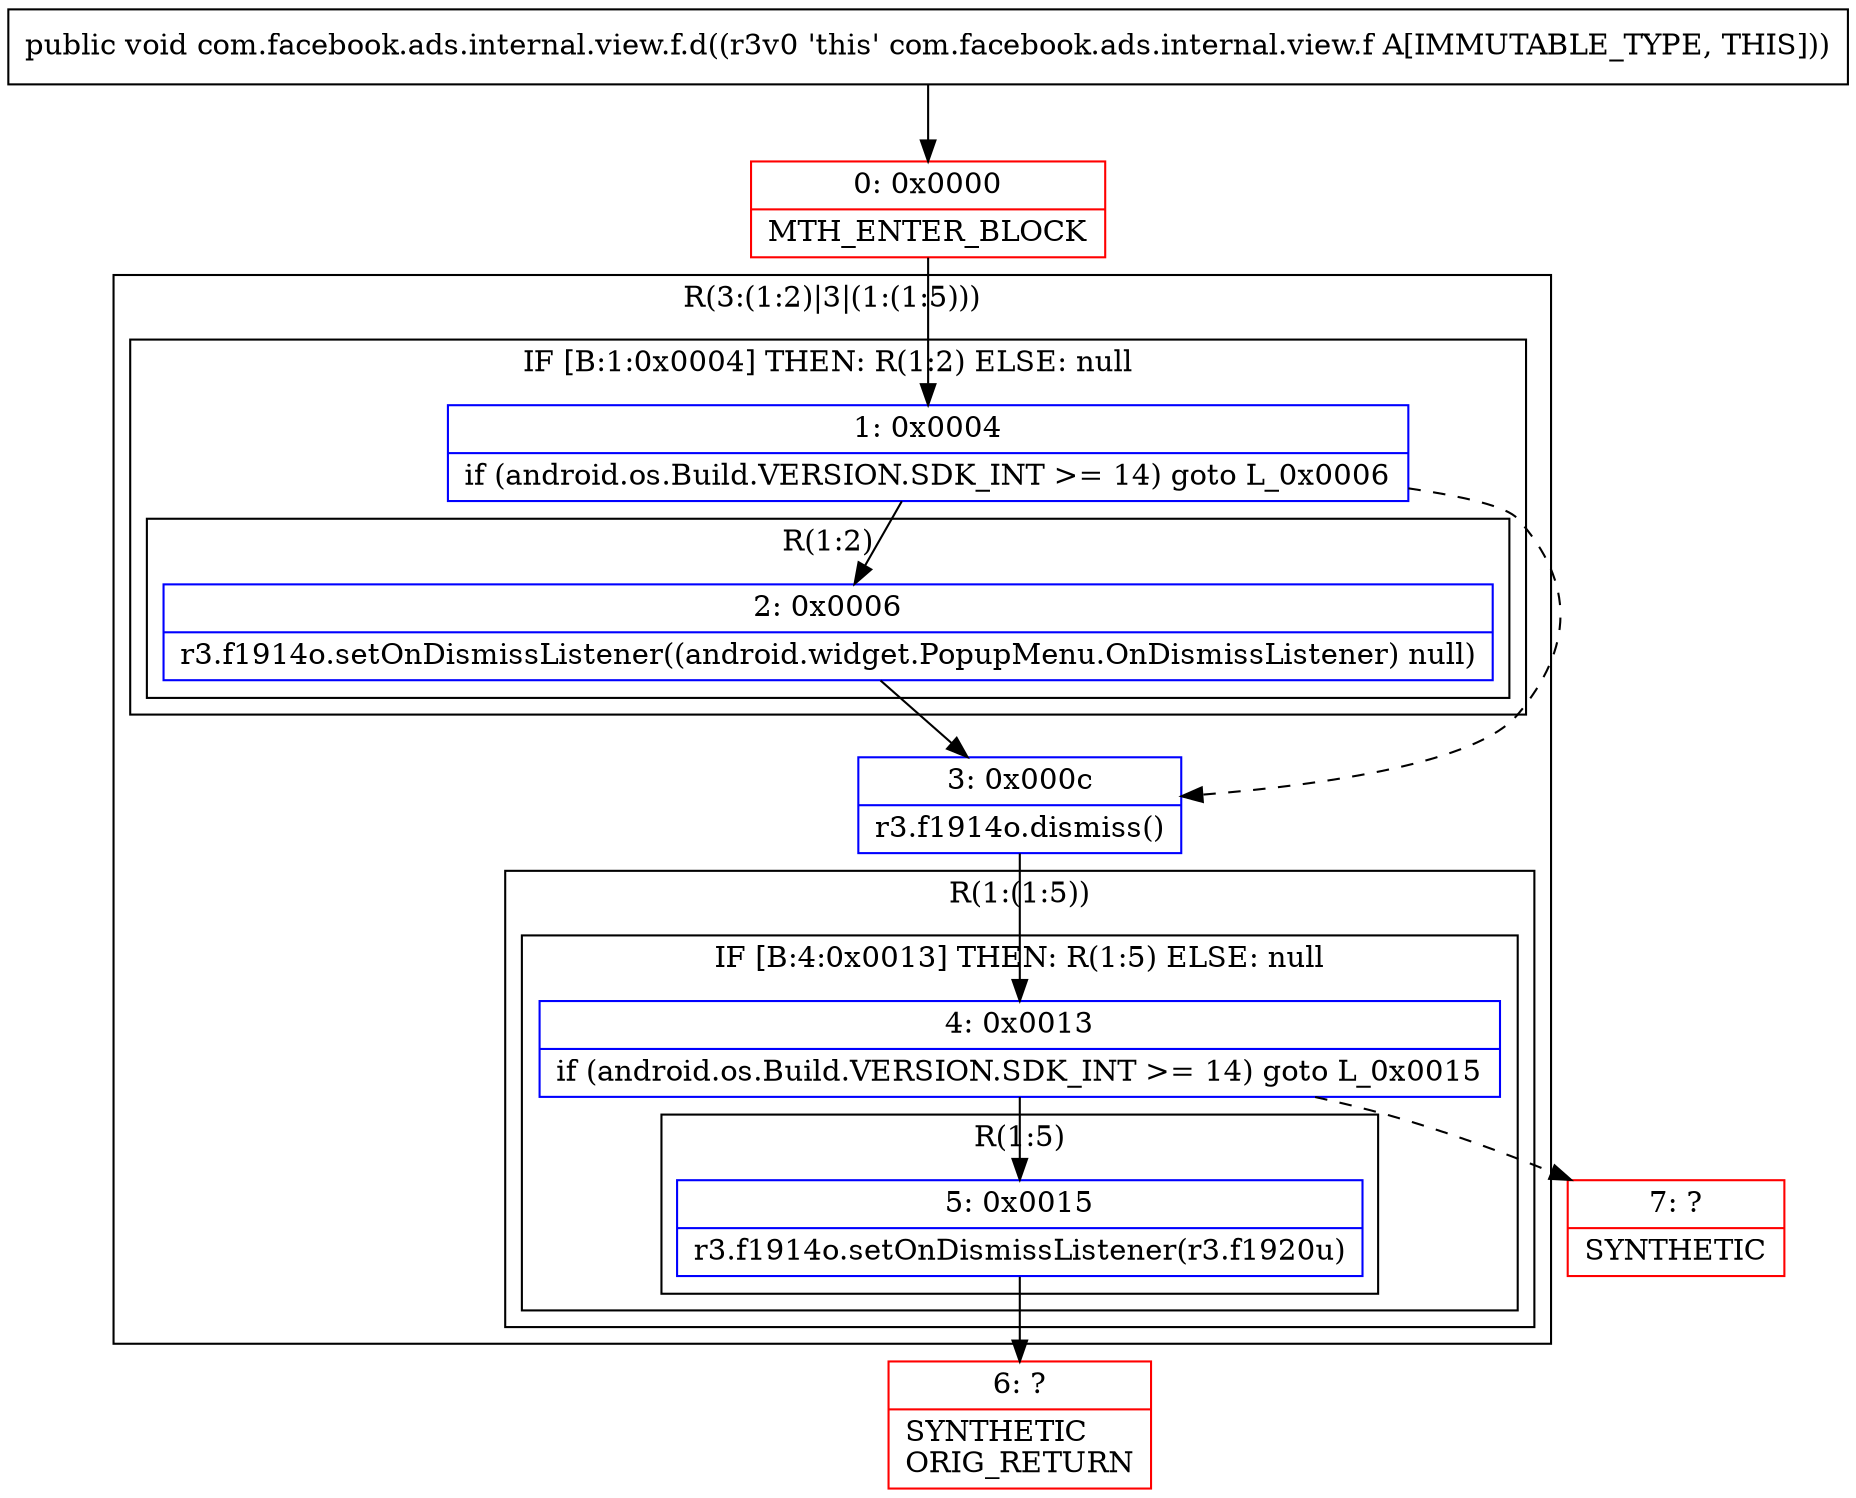digraph "CFG forcom.facebook.ads.internal.view.f.d()V" {
subgraph cluster_Region_1725358586 {
label = "R(3:(1:2)|3|(1:(1:5)))";
node [shape=record,color=blue];
subgraph cluster_IfRegion_468008582 {
label = "IF [B:1:0x0004] THEN: R(1:2) ELSE: null";
node [shape=record,color=blue];
Node_1 [shape=record,label="{1\:\ 0x0004|if (android.os.Build.VERSION.SDK_INT \>= 14) goto L_0x0006\l}"];
subgraph cluster_Region_1736718190 {
label = "R(1:2)";
node [shape=record,color=blue];
Node_2 [shape=record,label="{2\:\ 0x0006|r3.f1914o.setOnDismissListener((android.widget.PopupMenu.OnDismissListener) null)\l}"];
}
}
Node_3 [shape=record,label="{3\:\ 0x000c|r3.f1914o.dismiss()\l}"];
subgraph cluster_Region_2052401159 {
label = "R(1:(1:5))";
node [shape=record,color=blue];
subgraph cluster_IfRegion_735960966 {
label = "IF [B:4:0x0013] THEN: R(1:5) ELSE: null";
node [shape=record,color=blue];
Node_4 [shape=record,label="{4\:\ 0x0013|if (android.os.Build.VERSION.SDK_INT \>= 14) goto L_0x0015\l}"];
subgraph cluster_Region_436131189 {
label = "R(1:5)";
node [shape=record,color=blue];
Node_5 [shape=record,label="{5\:\ 0x0015|r3.f1914o.setOnDismissListener(r3.f1920u)\l}"];
}
}
}
}
Node_0 [shape=record,color=red,label="{0\:\ 0x0000|MTH_ENTER_BLOCK\l}"];
Node_6 [shape=record,color=red,label="{6\:\ ?|SYNTHETIC\lORIG_RETURN\l}"];
Node_7 [shape=record,color=red,label="{7\:\ ?|SYNTHETIC\l}"];
MethodNode[shape=record,label="{public void com.facebook.ads.internal.view.f.d((r3v0 'this' com.facebook.ads.internal.view.f A[IMMUTABLE_TYPE, THIS])) }"];
MethodNode -> Node_0;
Node_1 -> Node_2;
Node_1 -> Node_3[style=dashed];
Node_2 -> Node_3;
Node_3 -> Node_4;
Node_4 -> Node_5;
Node_4 -> Node_7[style=dashed];
Node_5 -> Node_6;
Node_0 -> Node_1;
}

